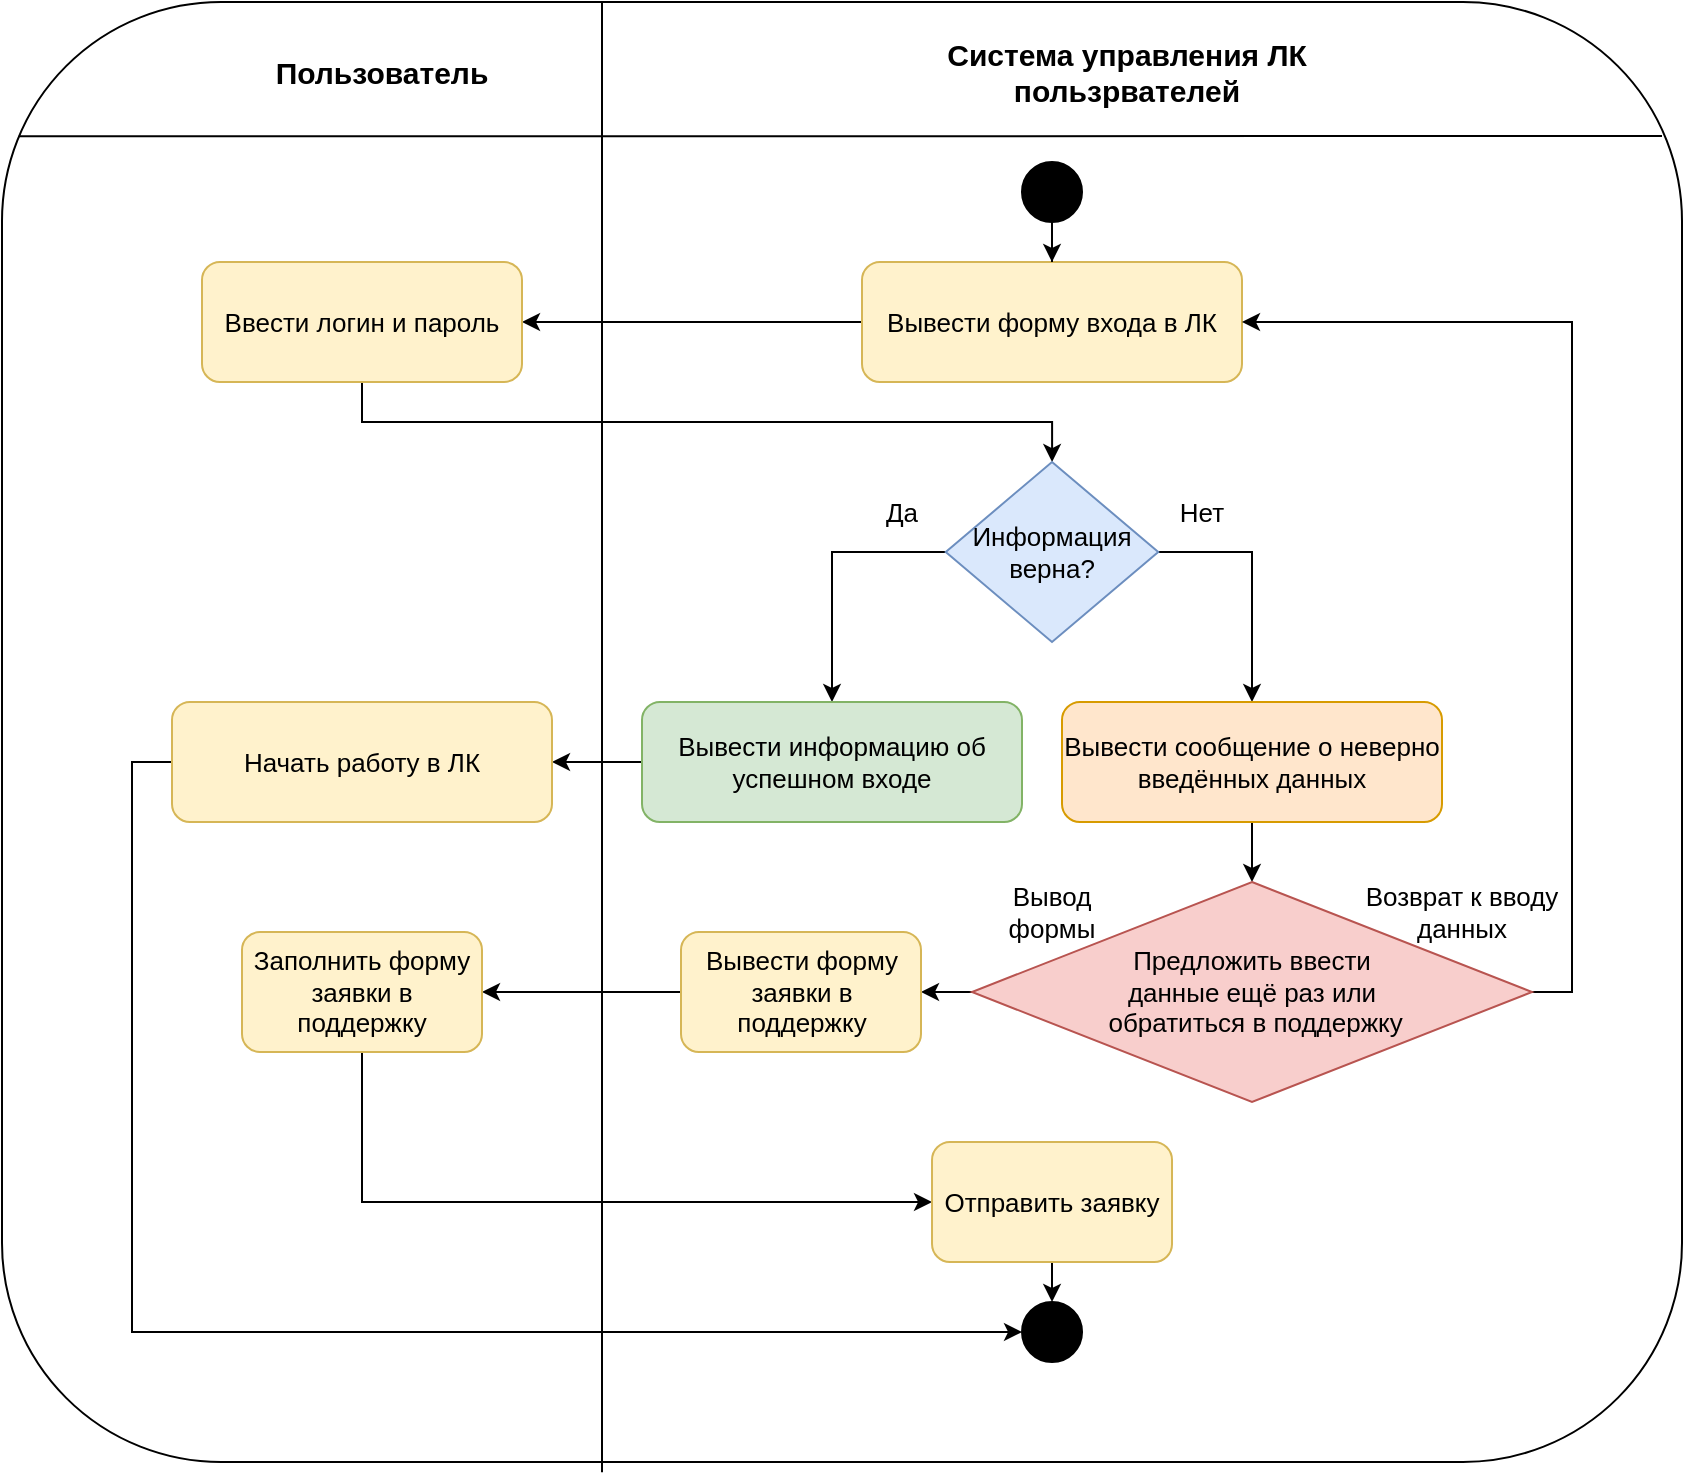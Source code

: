 <mxfile version="21.7.5" type="device">
  <diagram name="Страница — 1" id="BBkWbEfTVU3nGmQAc8mG">
    <mxGraphModel dx="1400" dy="775" grid="1" gridSize="10" guides="1" tooltips="1" connect="1" arrows="1" fold="1" page="1" pageScale="1" pageWidth="827" pageHeight="1169" math="0" shadow="0">
      <root>
        <mxCell id="0" />
        <mxCell id="1" parent="0" />
        <mxCell id="S8IxdaovWTGk8MnOaM-I-36" value="" style="rounded=1;whiteSpace=wrap;html=1;fillColor=none;" vertex="1" parent="1">
          <mxGeometry x="40" width="840" height="730" as="geometry" />
        </mxCell>
        <mxCell id="S8IxdaovWTGk8MnOaM-I-24" style="edgeStyle=orthogonalEdgeStyle;rounded=0;orthogonalLoop=1;jettySize=auto;html=1;exitX=0;exitY=0.5;exitDx=0;exitDy=0;entryX=1;entryY=0.5;entryDx=0;entryDy=0;fontSize=13;" edge="1" parent="1" source="S8IxdaovWTGk8MnOaM-I-2" target="S8IxdaovWTGk8MnOaM-I-3">
          <mxGeometry relative="1" as="geometry" />
        </mxCell>
        <mxCell id="S8IxdaovWTGk8MnOaM-I-2" value="Вывести форму входа в ЛК" style="rounded=1;whiteSpace=wrap;html=1;fillColor=#fff2cc;strokeColor=#d6b656;fontSize=13;" vertex="1" parent="1">
          <mxGeometry x="470" y="130" width="190" height="60" as="geometry" />
        </mxCell>
        <mxCell id="S8IxdaovWTGk8MnOaM-I-25" style="edgeStyle=orthogonalEdgeStyle;rounded=0;orthogonalLoop=1;jettySize=auto;html=1;exitX=0.5;exitY=1;exitDx=0;exitDy=0;fontSize=13;" edge="1" parent="1" source="S8IxdaovWTGk8MnOaM-I-3" target="S8IxdaovWTGk8MnOaM-I-4">
          <mxGeometry relative="1" as="geometry" />
        </mxCell>
        <mxCell id="S8IxdaovWTGk8MnOaM-I-3" value="Ввести логин и пароль" style="rounded=1;whiteSpace=wrap;html=1;fillColor=#fff2cc;strokeColor=#d6b656;fontSize=13;" vertex="1" parent="1">
          <mxGeometry x="140" y="130" width="160" height="60" as="geometry" />
        </mxCell>
        <mxCell id="S8IxdaovWTGk8MnOaM-I-26" style="edgeStyle=orthogonalEdgeStyle;rounded=0;orthogonalLoop=1;jettySize=auto;html=1;exitX=0;exitY=0.5;exitDx=0;exitDy=0;fontSize=13;" edge="1" parent="1" source="S8IxdaovWTGk8MnOaM-I-4" target="S8IxdaovWTGk8MnOaM-I-12">
          <mxGeometry relative="1" as="geometry" />
        </mxCell>
        <mxCell id="S8IxdaovWTGk8MnOaM-I-33" style="edgeStyle=orthogonalEdgeStyle;rounded=0;orthogonalLoop=1;jettySize=auto;html=1;exitX=1;exitY=0.5;exitDx=0;exitDy=0;fontSize=13;" edge="1" parent="1" source="S8IxdaovWTGk8MnOaM-I-4" target="S8IxdaovWTGk8MnOaM-I-7">
          <mxGeometry relative="1" as="geometry" />
        </mxCell>
        <mxCell id="S8IxdaovWTGk8MnOaM-I-4" value="Информация верна?" style="rhombus;whiteSpace=wrap;html=1;fillColor=#dae8fc;strokeColor=#6c8ebf;fontSize=13;" vertex="1" parent="1">
          <mxGeometry x="511.88" y="230" width="106.25" height="90" as="geometry" />
        </mxCell>
        <mxCell id="S8IxdaovWTGk8MnOaM-I-5" value="Нет" style="text;html=1;strokeColor=none;fillColor=none;align=center;verticalAlign=middle;whiteSpace=wrap;rounded=0;fontSize=13;" vertex="1" parent="1">
          <mxGeometry x="610" y="240" width="60" height="30" as="geometry" />
        </mxCell>
        <mxCell id="S8IxdaovWTGk8MnOaM-I-6" value="Да" style="text;html=1;strokeColor=none;fillColor=none;align=center;verticalAlign=middle;whiteSpace=wrap;rounded=0;fontSize=13;" vertex="1" parent="1">
          <mxGeometry x="460" y="240" width="60" height="30" as="geometry" />
        </mxCell>
        <mxCell id="S8IxdaovWTGk8MnOaM-I-34" style="edgeStyle=orthogonalEdgeStyle;rounded=0;orthogonalLoop=1;jettySize=auto;html=1;exitX=0.5;exitY=1;exitDx=0;exitDy=0;entryX=0.5;entryY=0;entryDx=0;entryDy=0;fontSize=13;" edge="1" parent="1" source="S8IxdaovWTGk8MnOaM-I-7" target="S8IxdaovWTGk8MnOaM-I-8">
          <mxGeometry relative="1" as="geometry" />
        </mxCell>
        <mxCell id="S8IxdaovWTGk8MnOaM-I-7" value="Вывести сообщение о неверно введённых данных" style="rounded=1;whiteSpace=wrap;html=1;fillColor=#ffe6cc;strokeColor=#d79b00;fontSize=13;" vertex="1" parent="1">
          <mxGeometry x="570" y="350" width="190" height="60" as="geometry" />
        </mxCell>
        <mxCell id="S8IxdaovWTGk8MnOaM-I-31" style="edgeStyle=orthogonalEdgeStyle;rounded=0;orthogonalLoop=1;jettySize=auto;html=1;exitX=0;exitY=0.5;exitDx=0;exitDy=0;entryX=1;entryY=0.5;entryDx=0;entryDy=0;fontSize=13;" edge="1" parent="1" source="S8IxdaovWTGk8MnOaM-I-8" target="S8IxdaovWTGk8MnOaM-I-9">
          <mxGeometry relative="1" as="geometry" />
        </mxCell>
        <mxCell id="S8IxdaovWTGk8MnOaM-I-32" style="edgeStyle=orthogonalEdgeStyle;rounded=0;orthogonalLoop=1;jettySize=auto;html=1;exitX=1;exitY=0.5;exitDx=0;exitDy=0;entryX=1;entryY=0.5;entryDx=0;entryDy=0;fontSize=13;" edge="1" parent="1" source="S8IxdaovWTGk8MnOaM-I-8" target="S8IxdaovWTGk8MnOaM-I-2">
          <mxGeometry relative="1" as="geometry" />
        </mxCell>
        <mxCell id="S8IxdaovWTGk8MnOaM-I-8" value="Предложить ввести &lt;br&gt;данные ещё раз или&lt;br&gt;&amp;nbsp;обратиться в поддержку" style="rhombus;whiteSpace=wrap;html=1;fillColor=#f8cecc;strokeColor=#b85450;fontSize=13;" vertex="1" parent="1">
          <mxGeometry x="525" y="440" width="280" height="110" as="geometry" />
        </mxCell>
        <mxCell id="S8IxdaovWTGk8MnOaM-I-30" style="edgeStyle=orthogonalEdgeStyle;rounded=0;orthogonalLoop=1;jettySize=auto;html=1;exitX=0;exitY=0.5;exitDx=0;exitDy=0;entryX=1;entryY=0.5;entryDx=0;entryDy=0;fontSize=13;" edge="1" parent="1" source="S8IxdaovWTGk8MnOaM-I-9" target="S8IxdaovWTGk8MnOaM-I-10">
          <mxGeometry relative="1" as="geometry" />
        </mxCell>
        <mxCell id="S8IxdaovWTGk8MnOaM-I-9" value="Вывести форму заявки в поддержку" style="rounded=1;whiteSpace=wrap;html=1;fillColor=#fff2cc;strokeColor=#d6b656;fontSize=13;" vertex="1" parent="1">
          <mxGeometry x="379.5" y="465" width="120" height="60" as="geometry" />
        </mxCell>
        <mxCell id="S8IxdaovWTGk8MnOaM-I-29" style="edgeStyle=orthogonalEdgeStyle;rounded=0;orthogonalLoop=1;jettySize=auto;html=1;exitX=0.5;exitY=1;exitDx=0;exitDy=0;entryX=0;entryY=0.5;entryDx=0;entryDy=0;fontSize=13;" edge="1" parent="1" source="S8IxdaovWTGk8MnOaM-I-10" target="S8IxdaovWTGk8MnOaM-I-11">
          <mxGeometry relative="1" as="geometry" />
        </mxCell>
        <mxCell id="S8IxdaovWTGk8MnOaM-I-10" value="Заполнить форму заявки в поддержку" style="rounded=1;whiteSpace=wrap;html=1;fillColor=#fff2cc;strokeColor=#d6b656;fontSize=13;" vertex="1" parent="1">
          <mxGeometry x="160" y="465" width="120" height="60" as="geometry" />
        </mxCell>
        <mxCell id="S8IxdaovWTGk8MnOaM-I-35" style="edgeStyle=orthogonalEdgeStyle;rounded=0;orthogonalLoop=1;jettySize=auto;html=1;exitX=0.5;exitY=1;exitDx=0;exitDy=0;entryX=0.5;entryY=0;entryDx=0;entryDy=0;fontSize=13;" edge="1" parent="1" source="S8IxdaovWTGk8MnOaM-I-11" target="S8IxdaovWTGk8MnOaM-I-21">
          <mxGeometry relative="1" as="geometry" />
        </mxCell>
        <mxCell id="S8IxdaovWTGk8MnOaM-I-11" value="Отправить заявку" style="rounded=1;whiteSpace=wrap;html=1;fillColor=#fff2cc;strokeColor=#d6b656;fontSize=13;" vertex="1" parent="1">
          <mxGeometry x="505.01" y="570" width="120" height="60" as="geometry" />
        </mxCell>
        <mxCell id="S8IxdaovWTGk8MnOaM-I-27" style="edgeStyle=orthogonalEdgeStyle;rounded=0;orthogonalLoop=1;jettySize=auto;html=1;exitX=0;exitY=0.5;exitDx=0;exitDy=0;entryX=1;entryY=0.5;entryDx=0;entryDy=0;fontSize=13;" edge="1" parent="1" source="S8IxdaovWTGk8MnOaM-I-12" target="S8IxdaovWTGk8MnOaM-I-13">
          <mxGeometry relative="1" as="geometry" />
        </mxCell>
        <mxCell id="S8IxdaovWTGk8MnOaM-I-12" value="Вывести информацию об успешном входе" style="rounded=1;whiteSpace=wrap;html=1;fillColor=#d5e8d4;strokeColor=#82b366;fontSize=13;" vertex="1" parent="1">
          <mxGeometry x="360" y="350" width="190" height="60" as="geometry" />
        </mxCell>
        <mxCell id="S8IxdaovWTGk8MnOaM-I-28" style="edgeStyle=orthogonalEdgeStyle;rounded=0;orthogonalLoop=1;jettySize=auto;html=1;exitX=0;exitY=0.5;exitDx=0;exitDy=0;entryX=0;entryY=0.5;entryDx=0;entryDy=0;fontSize=13;" edge="1" parent="1" source="S8IxdaovWTGk8MnOaM-I-13" target="S8IxdaovWTGk8MnOaM-I-21">
          <mxGeometry relative="1" as="geometry" />
        </mxCell>
        <mxCell id="S8IxdaovWTGk8MnOaM-I-13" value="Начать работу в ЛК" style="rounded=1;whiteSpace=wrap;html=1;fillColor=#fff2cc;strokeColor=#d6b656;fontSize=13;" vertex="1" parent="1">
          <mxGeometry x="125" y="350" width="190" height="60" as="geometry" />
        </mxCell>
        <mxCell id="S8IxdaovWTGk8MnOaM-I-14" value="Система управления ЛК пользрвателей" style="text;html=1;strokeColor=none;fillColor=none;align=center;verticalAlign=middle;whiteSpace=wrap;rounded=0;fontSize=15;fontStyle=1" vertex="1" parent="1">
          <mxGeometry x="470" y="20" width="265" height="30" as="geometry" />
        </mxCell>
        <mxCell id="S8IxdaovWTGk8MnOaM-I-15" value="Пользователь" style="text;html=1;strokeColor=none;fillColor=none;align=center;verticalAlign=middle;whiteSpace=wrap;rounded=0;fontSize=15;fontStyle=1" vertex="1" parent="1">
          <mxGeometry x="200" y="20" width="60" height="30" as="geometry" />
        </mxCell>
        <mxCell id="S8IxdaovWTGk8MnOaM-I-16" value="Вывод формы" style="text;html=1;strokeColor=none;fillColor=none;align=center;verticalAlign=middle;whiteSpace=wrap;rounded=0;fontSize=13;" vertex="1" parent="1">
          <mxGeometry x="535" y="440" width="60" height="30" as="geometry" />
        </mxCell>
        <mxCell id="S8IxdaovWTGk8MnOaM-I-17" value="Возврат к вводу данных" style="text;html=1;strokeColor=none;fillColor=none;align=center;verticalAlign=middle;whiteSpace=wrap;rounded=0;fontSize=13;" vertex="1" parent="1">
          <mxGeometry x="720" y="440" width="100" height="30" as="geometry" />
        </mxCell>
        <mxCell id="S8IxdaovWTGk8MnOaM-I-23" style="edgeStyle=orthogonalEdgeStyle;rounded=0;orthogonalLoop=1;jettySize=auto;html=1;exitX=0.5;exitY=1;exitDx=0;exitDy=0;fontSize=13;" edge="1" parent="1" source="S8IxdaovWTGk8MnOaM-I-20" target="S8IxdaovWTGk8MnOaM-I-2">
          <mxGeometry relative="1" as="geometry" />
        </mxCell>
        <mxCell id="S8IxdaovWTGk8MnOaM-I-20" value="" style="ellipse;whiteSpace=wrap;html=1;aspect=fixed;fillColor=#000000;fontSize=13;" vertex="1" parent="1">
          <mxGeometry x="550" y="80" width="30" height="30" as="geometry" />
        </mxCell>
        <mxCell id="S8IxdaovWTGk8MnOaM-I-21" value="" style="ellipse;whiteSpace=wrap;html=1;aspect=fixed;fillColor=#000000;fontSize=13;" vertex="1" parent="1">
          <mxGeometry x="550.01" y="650" width="30" height="30" as="geometry" />
        </mxCell>
        <mxCell id="S8IxdaovWTGk8MnOaM-I-40" value="" style="endArrow=none;html=1;rounded=0;exitX=0.333;exitY=1.008;exitDx=0;exitDy=0;exitPerimeter=0;entryX=0.333;entryY=0.001;entryDx=0;entryDy=0;entryPerimeter=0;" edge="1" parent="1">
          <mxGeometry width="50" height="50" relative="1" as="geometry">
            <mxPoint x="340.0" y="735.11" as="sourcePoint" />
            <mxPoint x="340.0" y="1.821e-14" as="targetPoint" />
          </mxGeometry>
        </mxCell>
        <mxCell id="S8IxdaovWTGk8MnOaM-I-41" value="" style="endArrow=none;html=1;rounded=0;exitX=0.01;exitY=0.092;exitDx=0;exitDy=0;exitPerimeter=0;" edge="1" parent="1" source="S8IxdaovWTGk8MnOaM-I-36">
          <mxGeometry width="50" height="50" relative="1" as="geometry">
            <mxPoint x="530" y="440" as="sourcePoint" />
            <mxPoint x="870" y="67" as="targetPoint" />
          </mxGeometry>
        </mxCell>
      </root>
    </mxGraphModel>
  </diagram>
</mxfile>

